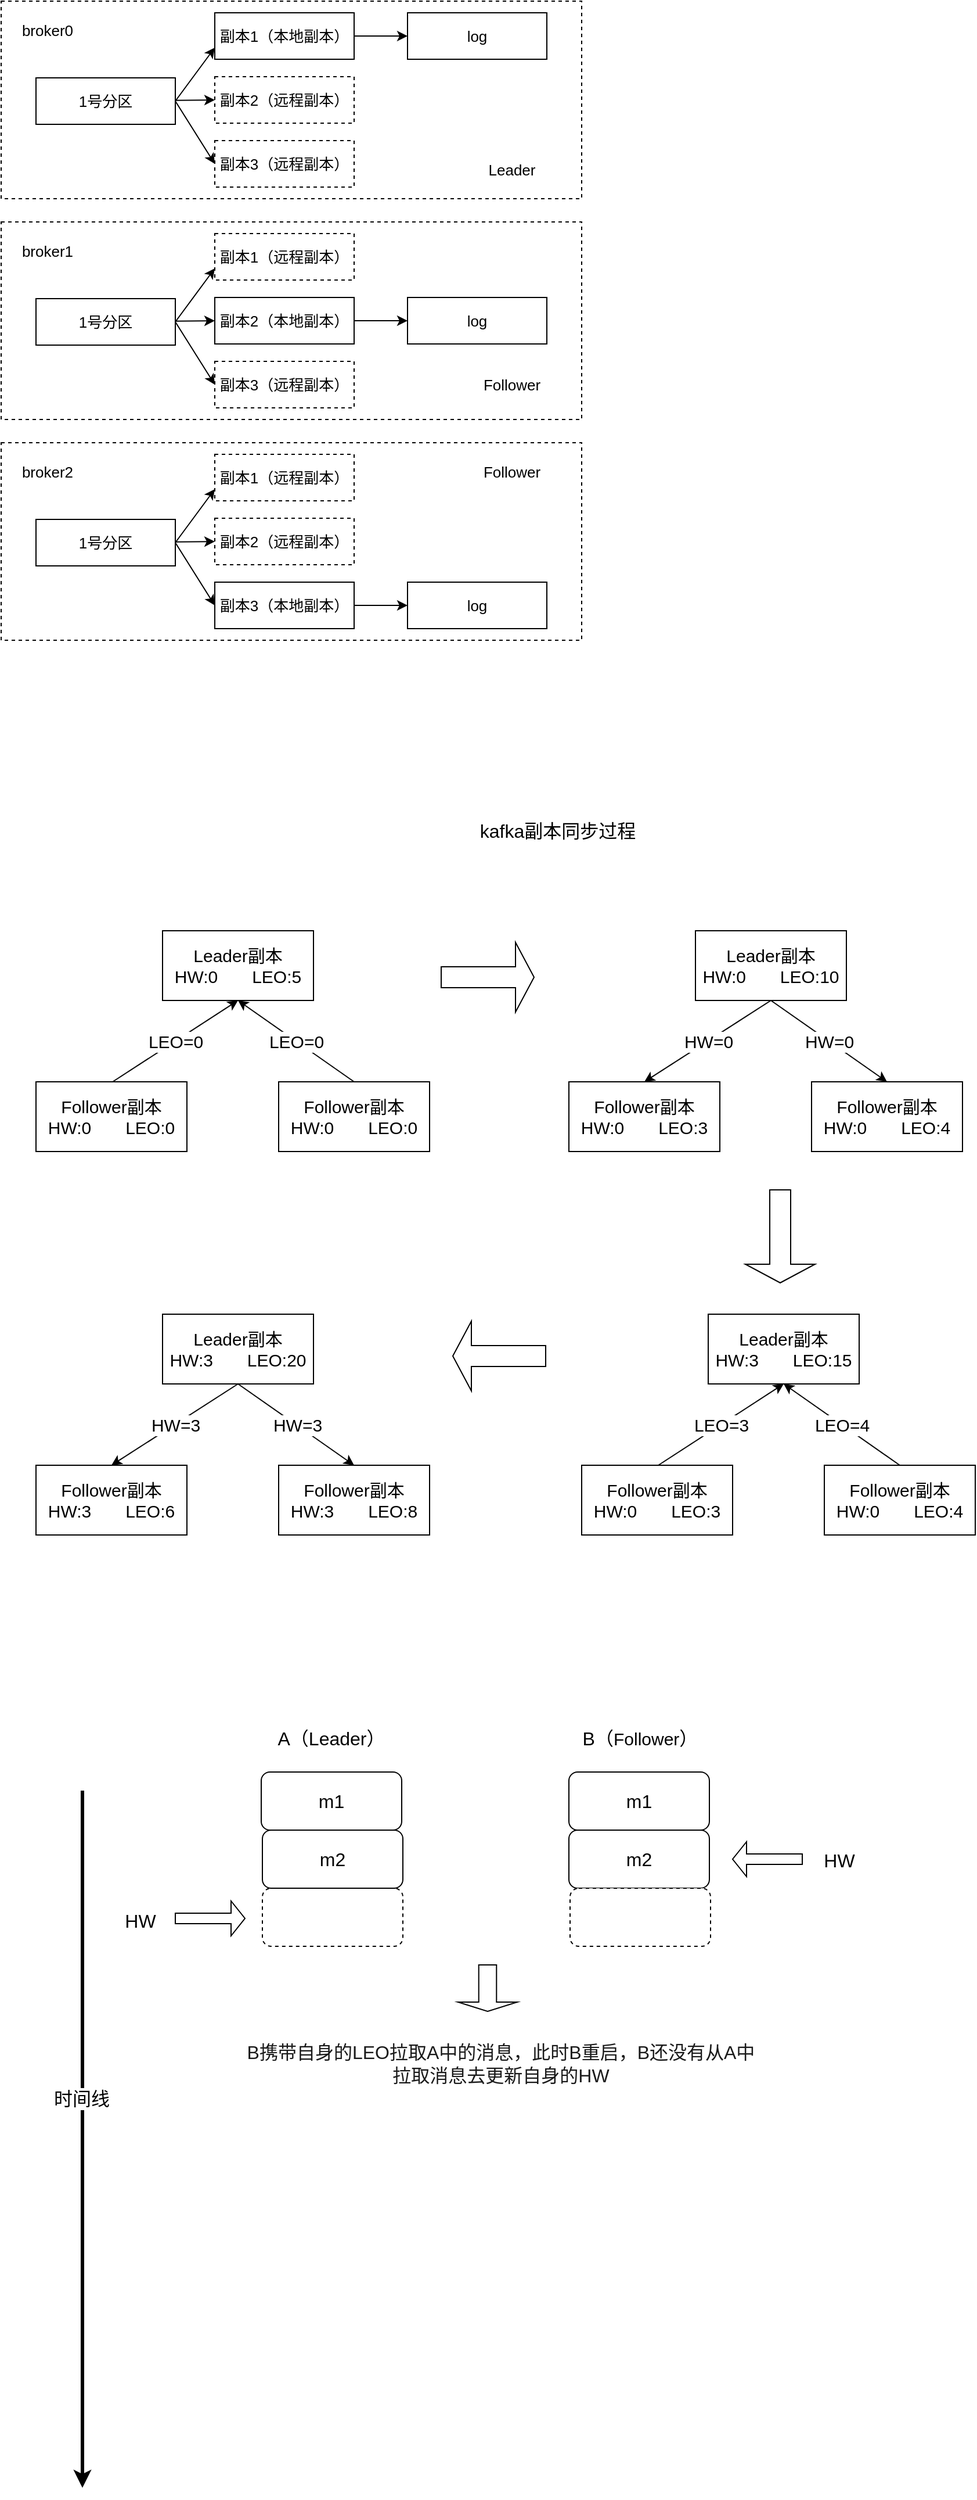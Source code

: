<mxfile>
    <diagram id="EZ29PhLylF8vI9ptLDk6" name="第 1 页">
        <mxGraphModel dx="1056" dy="461" grid="1" gridSize="10" guides="1" tooltips="1" connect="1" arrows="1" fold="1" page="1" pageScale="1" pageWidth="827" pageHeight="1169" math="0" shadow="0">
            <root>
                <mxCell id="0"/>
                <mxCell id="1" parent="0"/>
                <mxCell id="oqnaxnyl65lQeYSDiRmx-1" value="" style="rounded=0;whiteSpace=wrap;html=1;dashed=1;fontSize=13;" parent="1" vertex="1">
                    <mxGeometry x="160" y="80" width="500" height="170" as="geometry"/>
                </mxCell>
                <mxCell id="oqnaxnyl65lQeYSDiRmx-3" value="broker0" style="text;html=1;strokeColor=none;fillColor=none;align=center;verticalAlign=middle;whiteSpace=wrap;rounded=0;dashed=1;fontSize=13;" parent="1" vertex="1">
                    <mxGeometry x="170" y="90" width="60" height="30" as="geometry"/>
                </mxCell>
                <mxCell id="oqnaxnyl65lQeYSDiRmx-10" style="rounded=0;orthogonalLoop=1;jettySize=auto;html=1;entryX=0;entryY=0.75;entryDx=0;entryDy=0;exitX=1;exitY=0.5;exitDx=0;exitDy=0;fontSize=13;" parent="1" source="oqnaxnyl65lQeYSDiRmx-4" target="oqnaxnyl65lQeYSDiRmx-5" edge="1">
                    <mxGeometry relative="1" as="geometry"/>
                </mxCell>
                <mxCell id="oqnaxnyl65lQeYSDiRmx-11" style="edgeStyle=none;rounded=0;orthogonalLoop=1;jettySize=auto;html=1;entryX=0;entryY=0.5;entryDx=0;entryDy=0;fontSize=13;" parent="1" source="oqnaxnyl65lQeYSDiRmx-4" target="oqnaxnyl65lQeYSDiRmx-6" edge="1">
                    <mxGeometry relative="1" as="geometry"/>
                </mxCell>
                <mxCell id="oqnaxnyl65lQeYSDiRmx-12" style="edgeStyle=none;rounded=0;orthogonalLoop=1;jettySize=auto;html=1;entryX=0;entryY=0.5;entryDx=0;entryDy=0;exitX=1;exitY=0.5;exitDx=0;exitDy=0;fontSize=13;" parent="1" source="oqnaxnyl65lQeYSDiRmx-4" target="oqnaxnyl65lQeYSDiRmx-7" edge="1">
                    <mxGeometry relative="1" as="geometry"/>
                </mxCell>
                <mxCell id="oqnaxnyl65lQeYSDiRmx-4" value="1号分区" style="rounded=0;whiteSpace=wrap;html=1;fontSize=13;" parent="1" vertex="1">
                    <mxGeometry x="190" y="146" width="120" height="40" as="geometry"/>
                </mxCell>
                <mxCell id="oqnaxnyl65lQeYSDiRmx-14" style="edgeStyle=none;rounded=0;orthogonalLoop=1;jettySize=auto;html=1;entryX=0;entryY=0.5;entryDx=0;entryDy=0;fontSize=13;" parent="1" source="oqnaxnyl65lQeYSDiRmx-5" target="oqnaxnyl65lQeYSDiRmx-13" edge="1">
                    <mxGeometry relative="1" as="geometry"/>
                </mxCell>
                <mxCell id="oqnaxnyl65lQeYSDiRmx-5" value="副本1（本地副本）" style="rounded=0;whiteSpace=wrap;html=1;fillColor=none;fontSize=13;" parent="1" vertex="1">
                    <mxGeometry x="344" y="90" width="120" height="40" as="geometry"/>
                </mxCell>
                <mxCell id="oqnaxnyl65lQeYSDiRmx-6" value="副本2（远程副本）" style="rounded=0;whiteSpace=wrap;html=1;dashed=1;fontSize=13;" parent="1" vertex="1">
                    <mxGeometry x="344" y="145" width="120" height="40" as="geometry"/>
                </mxCell>
                <mxCell id="oqnaxnyl65lQeYSDiRmx-7" value="副本3（远程副本）" style="rounded=0;whiteSpace=wrap;html=1;dashed=1;fontSize=13;" parent="1" vertex="1">
                    <mxGeometry x="344" y="200" width="120" height="40" as="geometry"/>
                </mxCell>
                <mxCell id="oqnaxnyl65lQeYSDiRmx-13" value="log" style="rounded=0;whiteSpace=wrap;html=1;fontSize=13;" parent="1" vertex="1">
                    <mxGeometry x="510" y="90" width="120" height="40" as="geometry"/>
                </mxCell>
                <mxCell id="oqnaxnyl65lQeYSDiRmx-15" value="" style="rounded=0;whiteSpace=wrap;html=1;dashed=1;fontSize=13;" parent="1" vertex="1">
                    <mxGeometry x="160" y="270" width="500" height="170" as="geometry"/>
                </mxCell>
                <mxCell id="oqnaxnyl65lQeYSDiRmx-16" value="broker1" style="text;html=1;strokeColor=none;fillColor=none;align=center;verticalAlign=middle;whiteSpace=wrap;rounded=0;dashed=1;fontSize=13;" parent="1" vertex="1">
                    <mxGeometry x="170" y="280" width="60" height="30" as="geometry"/>
                </mxCell>
                <mxCell id="oqnaxnyl65lQeYSDiRmx-17" style="rounded=0;orthogonalLoop=1;jettySize=auto;html=1;entryX=0;entryY=0.75;entryDx=0;entryDy=0;exitX=1;exitY=0.5;exitDx=0;exitDy=0;fontSize=13;" parent="1" source="oqnaxnyl65lQeYSDiRmx-20" target="oqnaxnyl65lQeYSDiRmx-22" edge="1">
                    <mxGeometry relative="1" as="geometry"/>
                </mxCell>
                <mxCell id="oqnaxnyl65lQeYSDiRmx-18" style="edgeStyle=none;rounded=0;orthogonalLoop=1;jettySize=auto;html=1;entryX=0;entryY=0.5;entryDx=0;entryDy=0;fontSize=13;" parent="1" source="oqnaxnyl65lQeYSDiRmx-20" target="oqnaxnyl65lQeYSDiRmx-23" edge="1">
                    <mxGeometry relative="1" as="geometry"/>
                </mxCell>
                <mxCell id="oqnaxnyl65lQeYSDiRmx-19" style="edgeStyle=none;rounded=0;orthogonalLoop=1;jettySize=auto;html=1;entryX=0;entryY=0.5;entryDx=0;entryDy=0;exitX=1;exitY=0.5;exitDx=0;exitDy=0;fontSize=13;" parent="1" source="oqnaxnyl65lQeYSDiRmx-20" target="oqnaxnyl65lQeYSDiRmx-24" edge="1">
                    <mxGeometry relative="1" as="geometry"/>
                </mxCell>
                <mxCell id="oqnaxnyl65lQeYSDiRmx-20" value="1号分区" style="rounded=0;whiteSpace=wrap;html=1;fontSize=13;" parent="1" vertex="1">
                    <mxGeometry x="190" y="336" width="120" height="40" as="geometry"/>
                </mxCell>
                <mxCell id="oqnaxnyl65lQeYSDiRmx-22" value="副本1（远程副本）" style="rounded=0;whiteSpace=wrap;html=1;fillColor=none;dashed=1;fontSize=13;" parent="1" vertex="1">
                    <mxGeometry x="344" y="280" width="120" height="40" as="geometry"/>
                </mxCell>
                <mxCell id="oqnaxnyl65lQeYSDiRmx-37" style="edgeStyle=none;rounded=0;orthogonalLoop=1;jettySize=auto;html=1;entryX=0;entryY=0.5;entryDx=0;entryDy=0;fontSize=13;" parent="1" source="oqnaxnyl65lQeYSDiRmx-23" target="oqnaxnyl65lQeYSDiRmx-25" edge="1">
                    <mxGeometry relative="1" as="geometry"/>
                </mxCell>
                <mxCell id="oqnaxnyl65lQeYSDiRmx-23" value="副本2（本地副本）" style="rounded=0;whiteSpace=wrap;html=1;fillColor=none;fontSize=13;" parent="1" vertex="1">
                    <mxGeometry x="344" y="335" width="120" height="40" as="geometry"/>
                </mxCell>
                <mxCell id="oqnaxnyl65lQeYSDiRmx-24" value="副本3（远程副本）" style="rounded=0;whiteSpace=wrap;html=1;dashed=1;fontSize=13;" parent="1" vertex="1">
                    <mxGeometry x="344" y="390" width="120" height="40" as="geometry"/>
                </mxCell>
                <mxCell id="oqnaxnyl65lQeYSDiRmx-25" value="log" style="rounded=0;whiteSpace=wrap;html=1;fontSize=13;" parent="1" vertex="1">
                    <mxGeometry x="510" y="335" width="120" height="40" as="geometry"/>
                </mxCell>
                <mxCell id="oqnaxnyl65lQeYSDiRmx-26" value="" style="rounded=0;whiteSpace=wrap;html=1;dashed=1;fontSize=13;" parent="1" vertex="1">
                    <mxGeometry x="160" y="460" width="500" height="170" as="geometry"/>
                </mxCell>
                <mxCell id="oqnaxnyl65lQeYSDiRmx-27" value="broker2" style="text;html=1;strokeColor=none;fillColor=none;align=center;verticalAlign=middle;whiteSpace=wrap;rounded=0;dashed=1;fontSize=13;" parent="1" vertex="1">
                    <mxGeometry x="170" y="470" width="60" height="30" as="geometry"/>
                </mxCell>
                <mxCell id="oqnaxnyl65lQeYSDiRmx-28" style="rounded=0;orthogonalLoop=1;jettySize=auto;html=1;entryX=0;entryY=0.75;entryDx=0;entryDy=0;exitX=1;exitY=0.5;exitDx=0;exitDy=0;fontSize=13;" parent="1" source="oqnaxnyl65lQeYSDiRmx-31" target="oqnaxnyl65lQeYSDiRmx-33" edge="1">
                    <mxGeometry relative="1" as="geometry"/>
                </mxCell>
                <mxCell id="oqnaxnyl65lQeYSDiRmx-29" style="edgeStyle=none;rounded=0;orthogonalLoop=1;jettySize=auto;html=1;entryX=0;entryY=0.5;entryDx=0;entryDy=0;fontSize=13;" parent="1" source="oqnaxnyl65lQeYSDiRmx-31" target="oqnaxnyl65lQeYSDiRmx-34" edge="1">
                    <mxGeometry relative="1" as="geometry"/>
                </mxCell>
                <mxCell id="oqnaxnyl65lQeYSDiRmx-30" style="edgeStyle=none;rounded=0;orthogonalLoop=1;jettySize=auto;html=1;entryX=0;entryY=0.5;entryDx=0;entryDy=0;exitX=1;exitY=0.5;exitDx=0;exitDy=0;fontSize=13;" parent="1" source="oqnaxnyl65lQeYSDiRmx-31" target="oqnaxnyl65lQeYSDiRmx-35" edge="1">
                    <mxGeometry relative="1" as="geometry"/>
                </mxCell>
                <mxCell id="oqnaxnyl65lQeYSDiRmx-31" value="1号分区" style="rounded=0;whiteSpace=wrap;html=1;fontSize=13;" parent="1" vertex="1">
                    <mxGeometry x="190" y="526" width="120" height="40" as="geometry"/>
                </mxCell>
                <mxCell id="oqnaxnyl65lQeYSDiRmx-32" style="edgeStyle=none;rounded=0;orthogonalLoop=1;jettySize=auto;html=1;entryX=0;entryY=0.5;entryDx=0;entryDy=0;exitX=1;exitY=0.5;exitDx=0;exitDy=0;fontSize=13;" parent="1" source="oqnaxnyl65lQeYSDiRmx-35" target="oqnaxnyl65lQeYSDiRmx-36" edge="1">
                    <mxGeometry relative="1" as="geometry"/>
                </mxCell>
                <mxCell id="oqnaxnyl65lQeYSDiRmx-33" value="副本1（远程副本）" style="rounded=0;whiteSpace=wrap;html=1;fillColor=none;dashed=1;fontSize=13;" parent="1" vertex="1">
                    <mxGeometry x="344" y="470" width="120" height="40" as="geometry"/>
                </mxCell>
                <mxCell id="oqnaxnyl65lQeYSDiRmx-34" value="副本2（远程副本）" style="rounded=0;whiteSpace=wrap;html=1;dashed=1;fontSize=13;" parent="1" vertex="1">
                    <mxGeometry x="344" y="525" width="120" height="40" as="geometry"/>
                </mxCell>
                <mxCell id="oqnaxnyl65lQeYSDiRmx-35" value="副本3（本地副本）" style="rounded=0;whiteSpace=wrap;html=1;fillColor=none;fontSize=13;" parent="1" vertex="1">
                    <mxGeometry x="344" y="580" width="120" height="40" as="geometry"/>
                </mxCell>
                <mxCell id="oqnaxnyl65lQeYSDiRmx-36" value="log" style="rounded=0;whiteSpace=wrap;html=1;fontSize=13;" parent="1" vertex="1">
                    <mxGeometry x="510" y="580" width="120" height="40" as="geometry"/>
                </mxCell>
                <mxCell id="oqnaxnyl65lQeYSDiRmx-38" value="Leader" style="text;html=1;strokeColor=none;fillColor=none;align=center;verticalAlign=middle;whiteSpace=wrap;rounded=0;fontSize=13;" parent="1" vertex="1">
                    <mxGeometry x="570" y="210" width="60" height="30" as="geometry"/>
                </mxCell>
                <mxCell id="fsBLqIFvQMuYXJvwXyD_-6" value="Leader副本&lt;br style=&quot;font-size: 15px;&quot;&gt;HW:0&lt;span style=&quot;white-space: pre; font-size: 15px;&quot;&gt;&#9;&lt;/span&gt;LEO:5" style="rounded=0;whiteSpace=wrap;html=1;fillColor=none;fontSize=15;" parent="1" vertex="1">
                    <mxGeometry x="299" y="880" width="130" height="60" as="geometry"/>
                </mxCell>
                <mxCell id="fsBLqIFvQMuYXJvwXyD_-7" value="Follower副本&lt;br style=&quot;font-size: 15px;&quot;&gt;HW:0&lt;span style=&quot;white-space: pre; font-size: 15px;&quot;&gt;&#9;&lt;/span&gt;LEO:0" style="rounded=0;whiteSpace=wrap;html=1;fillColor=none;fontSize=15;" parent="1" vertex="1">
                    <mxGeometry x="190" y="1010" width="130" height="60" as="geometry"/>
                </mxCell>
                <mxCell id="fsBLqIFvQMuYXJvwXyD_-8" value="Follower副本&lt;br style=&quot;font-size: 15px;&quot;&gt;HW:0&lt;span style=&quot;white-space: pre; font-size: 15px;&quot;&gt;&#9;&lt;/span&gt;LEO:0" style="rounded=0;whiteSpace=wrap;html=1;fillColor=none;fontSize=15;" parent="1" vertex="1">
                    <mxGeometry x="399" y="1010" width="130" height="60" as="geometry"/>
                </mxCell>
                <mxCell id="fsBLqIFvQMuYXJvwXyD_-13" value="" style="endArrow=classic;html=1;rounded=0;exitX=0.5;exitY=0;exitDx=0;exitDy=0;entryX=0.5;entryY=1;entryDx=0;entryDy=0;" parent="1" target="fsBLqIFvQMuYXJvwXyD_-6" edge="1">
                    <mxGeometry relative="1" as="geometry">
                        <mxPoint x="256" y="1010" as="sourcePoint"/>
                        <mxPoint x="366" y="940" as="targetPoint"/>
                    </mxGeometry>
                </mxCell>
                <mxCell id="fsBLqIFvQMuYXJvwXyD_-14" value="LEO=0" style="edgeLabel;resizable=0;html=1;align=center;verticalAlign=middle;fillColor=#FFFFFF;fontSize=15;" parent="fsBLqIFvQMuYXJvwXyD_-13" connectable="0" vertex="1">
                    <mxGeometry relative="1" as="geometry"/>
                </mxCell>
                <mxCell id="fsBLqIFvQMuYXJvwXyD_-15" value="" style="endArrow=classic;html=1;rounded=0;exitX=0.5;exitY=0;exitDx=0;exitDy=0;entryX=0.5;entryY=1;entryDx=0;entryDy=0;" parent="1" source="fsBLqIFvQMuYXJvwXyD_-8" target="fsBLqIFvQMuYXJvwXyD_-6" edge="1">
                    <mxGeometry relative="1" as="geometry">
                        <mxPoint x="266" y="1020" as="sourcePoint"/>
                        <mxPoint x="376" y="950" as="targetPoint"/>
                    </mxGeometry>
                </mxCell>
                <mxCell id="fsBLqIFvQMuYXJvwXyD_-16" value="LEO=0" style="edgeLabel;resizable=0;html=1;align=center;verticalAlign=middle;fillColor=#FFFFFF;fontSize=15;" parent="fsBLqIFvQMuYXJvwXyD_-15" connectable="0" vertex="1">
                    <mxGeometry relative="1" as="geometry"/>
                </mxCell>
                <mxCell id="fsBLqIFvQMuYXJvwXyD_-17" value="Leader副本&lt;br style=&quot;font-size: 15px;&quot;&gt;HW:0&lt;span style=&quot;white-space: pre; font-size: 15px;&quot;&gt;&#9;&lt;/span&gt;LEO:10" style="rounded=0;whiteSpace=wrap;html=1;fillColor=none;fontSize=15;" parent="1" vertex="1">
                    <mxGeometry x="758" y="880" width="130" height="60" as="geometry"/>
                </mxCell>
                <mxCell id="fsBLqIFvQMuYXJvwXyD_-18" value="Follower副本&lt;br style=&quot;font-size: 15px;&quot;&gt;HW:0&lt;span style=&quot;white-space: pre; font-size: 15px;&quot;&gt;&#9;&lt;/span&gt;LEO:3" style="rounded=0;whiteSpace=wrap;html=1;fillColor=none;fontSize=15;" parent="1" vertex="1">
                    <mxGeometry x="649" y="1010" width="130" height="60" as="geometry"/>
                </mxCell>
                <mxCell id="fsBLqIFvQMuYXJvwXyD_-19" value="Follower副本&lt;br style=&quot;font-size: 15px;&quot;&gt;HW:0&lt;span style=&quot;white-space: pre; font-size: 15px;&quot;&gt;&#9;&lt;/span&gt;LEO:4" style="rounded=0;whiteSpace=wrap;html=1;fillColor=none;fontSize=15;" parent="1" vertex="1">
                    <mxGeometry x="858" y="1010" width="130" height="60" as="geometry"/>
                </mxCell>
                <mxCell id="fsBLqIFvQMuYXJvwXyD_-20" value="" style="endArrow=classic;html=1;rounded=0;exitX=0.5;exitY=1;exitDx=0;exitDy=0;entryX=0.5;entryY=0;entryDx=0;entryDy=0;fontSize=15;" parent="1" source="fsBLqIFvQMuYXJvwXyD_-17" target="fsBLqIFvQMuYXJvwXyD_-18" edge="1">
                    <mxGeometry relative="1" as="geometry">
                        <mxPoint x="715" y="1010" as="sourcePoint"/>
                        <mxPoint x="829" y="1100" as="targetPoint"/>
                    </mxGeometry>
                </mxCell>
                <mxCell id="fsBLqIFvQMuYXJvwXyD_-21" value="HW=0" style="edgeLabel;resizable=0;html=1;align=center;verticalAlign=middle;fillColor=#FFFFFF;fontSize=15;" parent="fsBLqIFvQMuYXJvwXyD_-20" connectable="0" vertex="1">
                    <mxGeometry relative="1" as="geometry"/>
                </mxCell>
                <mxCell id="fsBLqIFvQMuYXJvwXyD_-22" value="" style="endArrow=classic;html=1;rounded=0;entryX=0.5;entryY=0;entryDx=0;entryDy=0;exitX=0.5;exitY=1;exitDx=0;exitDy=0;fontSize=15;" parent="1" source="fsBLqIFvQMuYXJvwXyD_-17" target="fsBLqIFvQMuYXJvwXyD_-19" edge="1">
                    <mxGeometry relative="1" as="geometry">
                        <mxPoint x="1009" y="920" as="sourcePoint"/>
                        <mxPoint x="835" y="950" as="targetPoint"/>
                    </mxGeometry>
                </mxCell>
                <mxCell id="fsBLqIFvQMuYXJvwXyD_-23" value="HW=0" style="edgeLabel;resizable=0;html=1;align=center;verticalAlign=middle;fillColor=#FFFFFF;fontSize=15;" parent="fsBLqIFvQMuYXJvwXyD_-22" connectable="0" vertex="1">
                    <mxGeometry relative="1" as="geometry"/>
                </mxCell>
                <mxCell id="fsBLqIFvQMuYXJvwXyD_-24" value="Leader副本&lt;br style=&quot;font-size: 15px;&quot;&gt;HW:3&lt;span style=&quot;white-space: pre; font-size: 15px;&quot;&gt;&#9;&lt;/span&gt;LEO:15" style="rounded=0;whiteSpace=wrap;html=1;fillColor=none;fontSize=15;" parent="1" vertex="1">
                    <mxGeometry x="769" y="1210" width="130" height="60" as="geometry"/>
                </mxCell>
                <mxCell id="fsBLqIFvQMuYXJvwXyD_-25" value="Follower副本&lt;br style=&quot;font-size: 15px;&quot;&gt;HW:0&lt;span style=&quot;white-space: pre; font-size: 15px;&quot;&gt;&#9;&lt;/span&gt;LEO:3" style="rounded=0;whiteSpace=wrap;html=1;fillColor=none;fontSize=15;" parent="1" vertex="1">
                    <mxGeometry x="660" y="1340" width="130" height="60" as="geometry"/>
                </mxCell>
                <mxCell id="fsBLqIFvQMuYXJvwXyD_-26" value="Follower副本&lt;br style=&quot;font-size: 15px;&quot;&gt;HW:0&lt;span style=&quot;white-space: pre; font-size: 15px;&quot;&gt;&#9;&lt;/span&gt;LEO:4" style="rounded=0;whiteSpace=wrap;html=1;fillColor=none;fontSize=15;" parent="1" vertex="1">
                    <mxGeometry x="869" y="1340" width="130" height="60" as="geometry"/>
                </mxCell>
                <mxCell id="fsBLqIFvQMuYXJvwXyD_-27" value="" style="endArrow=classic;html=1;rounded=0;exitX=0.5;exitY=0;exitDx=0;exitDy=0;entryX=0.5;entryY=1;entryDx=0;entryDy=0;fontSize=15;" parent="1" target="fsBLqIFvQMuYXJvwXyD_-24" edge="1">
                    <mxGeometry relative="1" as="geometry">
                        <mxPoint x="726" y="1340" as="sourcePoint"/>
                        <mxPoint x="836" y="1270" as="targetPoint"/>
                    </mxGeometry>
                </mxCell>
                <mxCell id="fsBLqIFvQMuYXJvwXyD_-28" value="LEO=3" style="edgeLabel;resizable=0;html=1;align=center;verticalAlign=middle;fillColor=#FFFFFF;fontSize=15;" parent="fsBLqIFvQMuYXJvwXyD_-27" connectable="0" vertex="1">
                    <mxGeometry relative="1" as="geometry"/>
                </mxCell>
                <mxCell id="fsBLqIFvQMuYXJvwXyD_-29" value="" style="endArrow=classic;html=1;rounded=0;exitX=0.5;exitY=0;exitDx=0;exitDy=0;entryX=0.5;entryY=1;entryDx=0;entryDy=0;fontSize=15;" parent="1" source="fsBLqIFvQMuYXJvwXyD_-26" target="fsBLqIFvQMuYXJvwXyD_-24" edge="1">
                    <mxGeometry relative="1" as="geometry">
                        <mxPoint x="736" y="1350" as="sourcePoint"/>
                        <mxPoint x="846" y="1280" as="targetPoint"/>
                    </mxGeometry>
                </mxCell>
                <mxCell id="fsBLqIFvQMuYXJvwXyD_-30" value="LEO=4" style="edgeLabel;resizable=0;html=1;align=center;verticalAlign=middle;fillColor=#FFFFFF;fontSize=15;" parent="fsBLqIFvQMuYXJvwXyD_-29" connectable="0" vertex="1">
                    <mxGeometry relative="1" as="geometry"/>
                </mxCell>
                <mxCell id="fsBLqIFvQMuYXJvwXyD_-31" value="Leader副本&lt;br style=&quot;font-size: 15px;&quot;&gt;HW:3&lt;span style=&quot;white-space: pre; font-size: 15px;&quot;&gt;&#9;&lt;/span&gt;LEO:20" style="rounded=0;whiteSpace=wrap;html=1;fillColor=none;fontSize=15;" parent="1" vertex="1">
                    <mxGeometry x="299" y="1210" width="130" height="60" as="geometry"/>
                </mxCell>
                <mxCell id="fsBLqIFvQMuYXJvwXyD_-32" value="Follower副本&lt;br style=&quot;font-size: 15px;&quot;&gt;HW:3&lt;span style=&quot;white-space: pre; font-size: 15px;&quot;&gt;&#9;&lt;/span&gt;LEO:6" style="rounded=0;whiteSpace=wrap;html=1;fillColor=none;fontSize=15;" parent="1" vertex="1">
                    <mxGeometry x="190" y="1340" width="130" height="60" as="geometry"/>
                </mxCell>
                <mxCell id="fsBLqIFvQMuYXJvwXyD_-33" value="Follower副本&lt;br style=&quot;font-size: 15px;&quot;&gt;HW:3&lt;span style=&quot;white-space: pre; font-size: 15px;&quot;&gt;&#9;&lt;/span&gt;LEO:8" style="rounded=0;whiteSpace=wrap;html=1;fillColor=none;fontSize=15;" parent="1" vertex="1">
                    <mxGeometry x="399" y="1340" width="130" height="60" as="geometry"/>
                </mxCell>
                <mxCell id="fsBLqIFvQMuYXJvwXyD_-34" value="" style="endArrow=classic;html=1;rounded=0;exitX=0.5;exitY=1;exitDx=0;exitDy=0;entryX=0.5;entryY=0;entryDx=0;entryDy=0;fontSize=15;" parent="1" source="fsBLqIFvQMuYXJvwXyD_-31" target="fsBLqIFvQMuYXJvwXyD_-32" edge="1">
                    <mxGeometry relative="1" as="geometry">
                        <mxPoint x="256" y="1340" as="sourcePoint"/>
                        <mxPoint x="370" y="1430" as="targetPoint"/>
                    </mxGeometry>
                </mxCell>
                <mxCell id="fsBLqIFvQMuYXJvwXyD_-35" value="HW=3" style="edgeLabel;resizable=0;html=1;align=center;verticalAlign=middle;fillColor=#FFFFFF;fontSize=15;" parent="fsBLqIFvQMuYXJvwXyD_-34" connectable="0" vertex="1">
                    <mxGeometry relative="1" as="geometry"/>
                </mxCell>
                <mxCell id="fsBLqIFvQMuYXJvwXyD_-36" value="" style="endArrow=classic;html=1;rounded=0;entryX=0.5;entryY=0;entryDx=0;entryDy=0;exitX=0.5;exitY=1;exitDx=0;exitDy=0;fontSize=15;" parent="1" source="fsBLqIFvQMuYXJvwXyD_-31" target="fsBLqIFvQMuYXJvwXyD_-33" edge="1">
                    <mxGeometry relative="1" as="geometry">
                        <mxPoint x="550" y="1250" as="sourcePoint"/>
                        <mxPoint x="376" y="1280" as="targetPoint"/>
                    </mxGeometry>
                </mxCell>
                <mxCell id="fsBLqIFvQMuYXJvwXyD_-37" value="HW=3" style="edgeLabel;resizable=0;html=1;align=center;verticalAlign=middle;fillColor=#FFFFFF;fontSize=15;" parent="fsBLqIFvQMuYXJvwXyD_-36" connectable="0" vertex="1">
                    <mxGeometry relative="1" as="geometry">
                        <mxPoint x="1" as="offset"/>
                    </mxGeometry>
                </mxCell>
                <mxCell id="fsBLqIFvQMuYXJvwXyD_-40" value="" style="shape=singleArrow;whiteSpace=wrap;html=1;fillColor=#FFFFFF;" parent="1" vertex="1">
                    <mxGeometry x="539" y="890" width="80" height="60" as="geometry"/>
                </mxCell>
                <mxCell id="fsBLqIFvQMuYXJvwXyD_-41" value="" style="shape=singleArrow;whiteSpace=wrap;html=1;fillColor=#FFFFFF;direction=south;fontSize=15;" parent="1" vertex="1">
                    <mxGeometry x="801" y="1103" width="60" height="80" as="geometry"/>
                </mxCell>
                <mxCell id="fsBLqIFvQMuYXJvwXyD_-43" value="" style="shape=singleArrow;whiteSpace=wrap;html=1;fillColor=#FFFFFF;direction=west;" parent="1" vertex="1">
                    <mxGeometry x="549" y="1216" width="80" height="60" as="geometry"/>
                </mxCell>
                <mxCell id="aHCzqFJczM8sTAtXJ5r8-2" value="kafka副本同步过程" style="text;html=1;strokeColor=none;fillColor=none;align=center;verticalAlign=middle;whiteSpace=wrap;rounded=0;fontSize=16;" parent="1" vertex="1">
                    <mxGeometry x="539" y="774" width="201" height="40" as="geometry"/>
                </mxCell>
                <mxCell id="aHCzqFJczM8sTAtXJ5r8-3" value="Follower" style="text;html=1;strokeColor=none;fillColor=none;align=center;verticalAlign=middle;whiteSpace=wrap;rounded=0;fontSize=13;" parent="1" vertex="1">
                    <mxGeometry x="570" y="395" width="60" height="30" as="geometry"/>
                </mxCell>
                <mxCell id="aHCzqFJczM8sTAtXJ5r8-4" value="Follower" style="text;html=1;strokeColor=none;fillColor=none;align=center;verticalAlign=middle;whiteSpace=wrap;rounded=0;fontSize=13;" parent="1" vertex="1">
                    <mxGeometry x="570" y="470" width="60" height="30" as="geometry"/>
                </mxCell>
                <mxCell id="aHCzqFJczM8sTAtXJ5r8-7" value="" style="endArrow=classic;html=1;rounded=0;fontSize=16;strokeWidth=3;" parent="1" edge="1">
                    <mxGeometry width="50" height="50" relative="1" as="geometry">
                        <mxPoint x="230" y="1620" as="sourcePoint"/>
                        <mxPoint x="230" y="2220" as="targetPoint"/>
                    </mxGeometry>
                </mxCell>
                <mxCell id="aHCzqFJczM8sTAtXJ5r8-9" value="时间线" style="edgeLabel;html=1;align=center;verticalAlign=middle;resizable=0;points=[];fontSize=16;" parent="aHCzqFJczM8sTAtXJ5r8-7" vertex="1" connectable="0">
                    <mxGeometry x="-0.116" y="-1" relative="1" as="geometry">
                        <mxPoint as="offset"/>
                    </mxGeometry>
                </mxCell>
                <mxCell id="aHCzqFJczM8sTAtXJ5r8-16" value="A（Leader）" style="text;html=1;strokeColor=none;fillColor=none;align=center;verticalAlign=middle;whiteSpace=wrap;rounded=0;shadow=0;dashed=1;fontSize=16;" parent="1" vertex="1">
                    <mxGeometry x="384" y="1560" width="121" height="30" as="geometry"/>
                </mxCell>
                <mxCell id="aHCzqFJczM8sTAtXJ5r8-19" value="m1" style="rounded=1;whiteSpace=wrap;html=1;shadow=0;fontSize=16;fillColor=none;" parent="1" vertex="1">
                    <mxGeometry x="384" y="1604" width="121" height="50" as="geometry"/>
                </mxCell>
                <mxCell id="aHCzqFJczM8sTAtXJ5r8-20" value="m2" style="rounded=1;whiteSpace=wrap;html=1;shadow=0;fontSize=16;fillColor=none;" parent="1" vertex="1">
                    <mxGeometry x="385" y="1654" width="121" height="50" as="geometry"/>
                </mxCell>
                <mxCell id="aHCzqFJczM8sTAtXJ5r8-21" value="" style="rounded=1;whiteSpace=wrap;html=1;shadow=0;fontSize=16;dashed=1;fillColor=none;" parent="1" vertex="1">
                    <mxGeometry x="385" y="1704" width="121" height="50" as="geometry"/>
                </mxCell>
                <mxCell id="aHCzqFJczM8sTAtXJ5r8-22" value="" style="shape=singleArrow;whiteSpace=wrap;html=1;shadow=0;fontSize=16;" parent="1" vertex="1">
                    <mxGeometry x="310" y="1715" width="60" height="30" as="geometry"/>
                </mxCell>
                <mxCell id="aHCzqFJczM8sTAtXJ5r8-23" value="HW" style="text;html=1;strokeColor=none;fillColor=none;align=center;verticalAlign=middle;whiteSpace=wrap;rounded=0;shadow=0;fontSize=16;" parent="1" vertex="1">
                    <mxGeometry x="250" y="1717" width="60" height="30" as="geometry"/>
                </mxCell>
                <mxCell id="aHCzqFJczM8sTAtXJ5r8-24" value="B（&lt;span style=&quot;font-size: 15px;&quot;&gt;Follower&lt;/span&gt;）" style="text;html=1;strokeColor=none;fillColor=none;align=center;verticalAlign=middle;whiteSpace=wrap;rounded=0;shadow=0;dashed=1;fontSize=16;" parent="1" vertex="1">
                    <mxGeometry x="655" y="1560" width="111" height="30" as="geometry"/>
                </mxCell>
                <mxCell id="aHCzqFJczM8sTAtXJ5r8-25" value="m1" style="rounded=1;whiteSpace=wrap;html=1;shadow=0;fontSize=16;" parent="1" vertex="1">
                    <mxGeometry x="649" y="1604" width="121" height="50" as="geometry"/>
                </mxCell>
                <mxCell id="aHCzqFJczM8sTAtXJ5r8-27" value="m2" style="rounded=1;whiteSpace=wrap;html=1;shadow=0;fontSize=16;" parent="1" vertex="1">
                    <mxGeometry x="649" y="1654" width="121" height="50" as="geometry"/>
                </mxCell>
                <mxCell id="aHCzqFJczM8sTAtXJ5r8-28" value="&lt;span style=&quot;color: rgb(26, 26, 26); font-family: &amp;quot;lucida grande&amp;quot;, &amp;quot;lucida sans unicode&amp;quot;, lucida, helvetica, &amp;quot;Hiragino Sans GB&amp;quot;, &amp;quot;Microsoft YaHei&amp;quot;, &amp;quot;WenQuanYi Micro Hei&amp;quot;, sans-serif; text-align: start; background-color: rgb(255, 255, 255);&quot;&gt;B携带自身的LEO拉取A中的消息，此时B重启，B还没有从A中拉取消息去更新自身的HW&lt;/span&gt;" style="text;html=1;strokeColor=none;fillColor=none;align=center;verticalAlign=middle;whiteSpace=wrap;rounded=0;shadow=0;fontSize=16;" parent="1" vertex="1">
                    <mxGeometry x="370" y="1830" width="441" height="50" as="geometry"/>
                </mxCell>
                <mxCell id="aHCzqFJczM8sTAtXJ5r8-29" value="" style="shape=singleArrow;whiteSpace=wrap;html=1;shadow=0;fontSize=16;direction=west;" parent="1" vertex="1">
                    <mxGeometry x="790" y="1664" width="60" height="30" as="geometry"/>
                </mxCell>
                <mxCell id="aHCzqFJczM8sTAtXJ5r8-30" value="HW" style="text;html=1;strokeColor=none;fillColor=none;align=center;verticalAlign=middle;whiteSpace=wrap;rounded=0;shadow=0;fontSize=16;" parent="1" vertex="1">
                    <mxGeometry x="852" y="1665" width="60" height="30" as="geometry"/>
                </mxCell>
                <mxCell id="aHCzqFJczM8sTAtXJ5r8-32" value="" style="shape=singleArrow;direction=south;whiteSpace=wrap;html=1;shadow=0;fontSize=16;fillColor=#FFFFFF;labelBackgroundColor=none;" parent="1" vertex="1">
                    <mxGeometry x="553.5" y="1770" width="51" height="40" as="geometry"/>
                </mxCell>
                <mxCell id="aHCzqFJczM8sTAtXJ5r8-34" value="" style="rounded=1;whiteSpace=wrap;html=1;shadow=0;fontSize=16;dashed=1;" parent="1" vertex="1">
                    <mxGeometry x="650" y="1704" width="121" height="50" as="geometry"/>
                </mxCell>
            </root>
        </mxGraphModel>
    </diagram>
</mxfile>